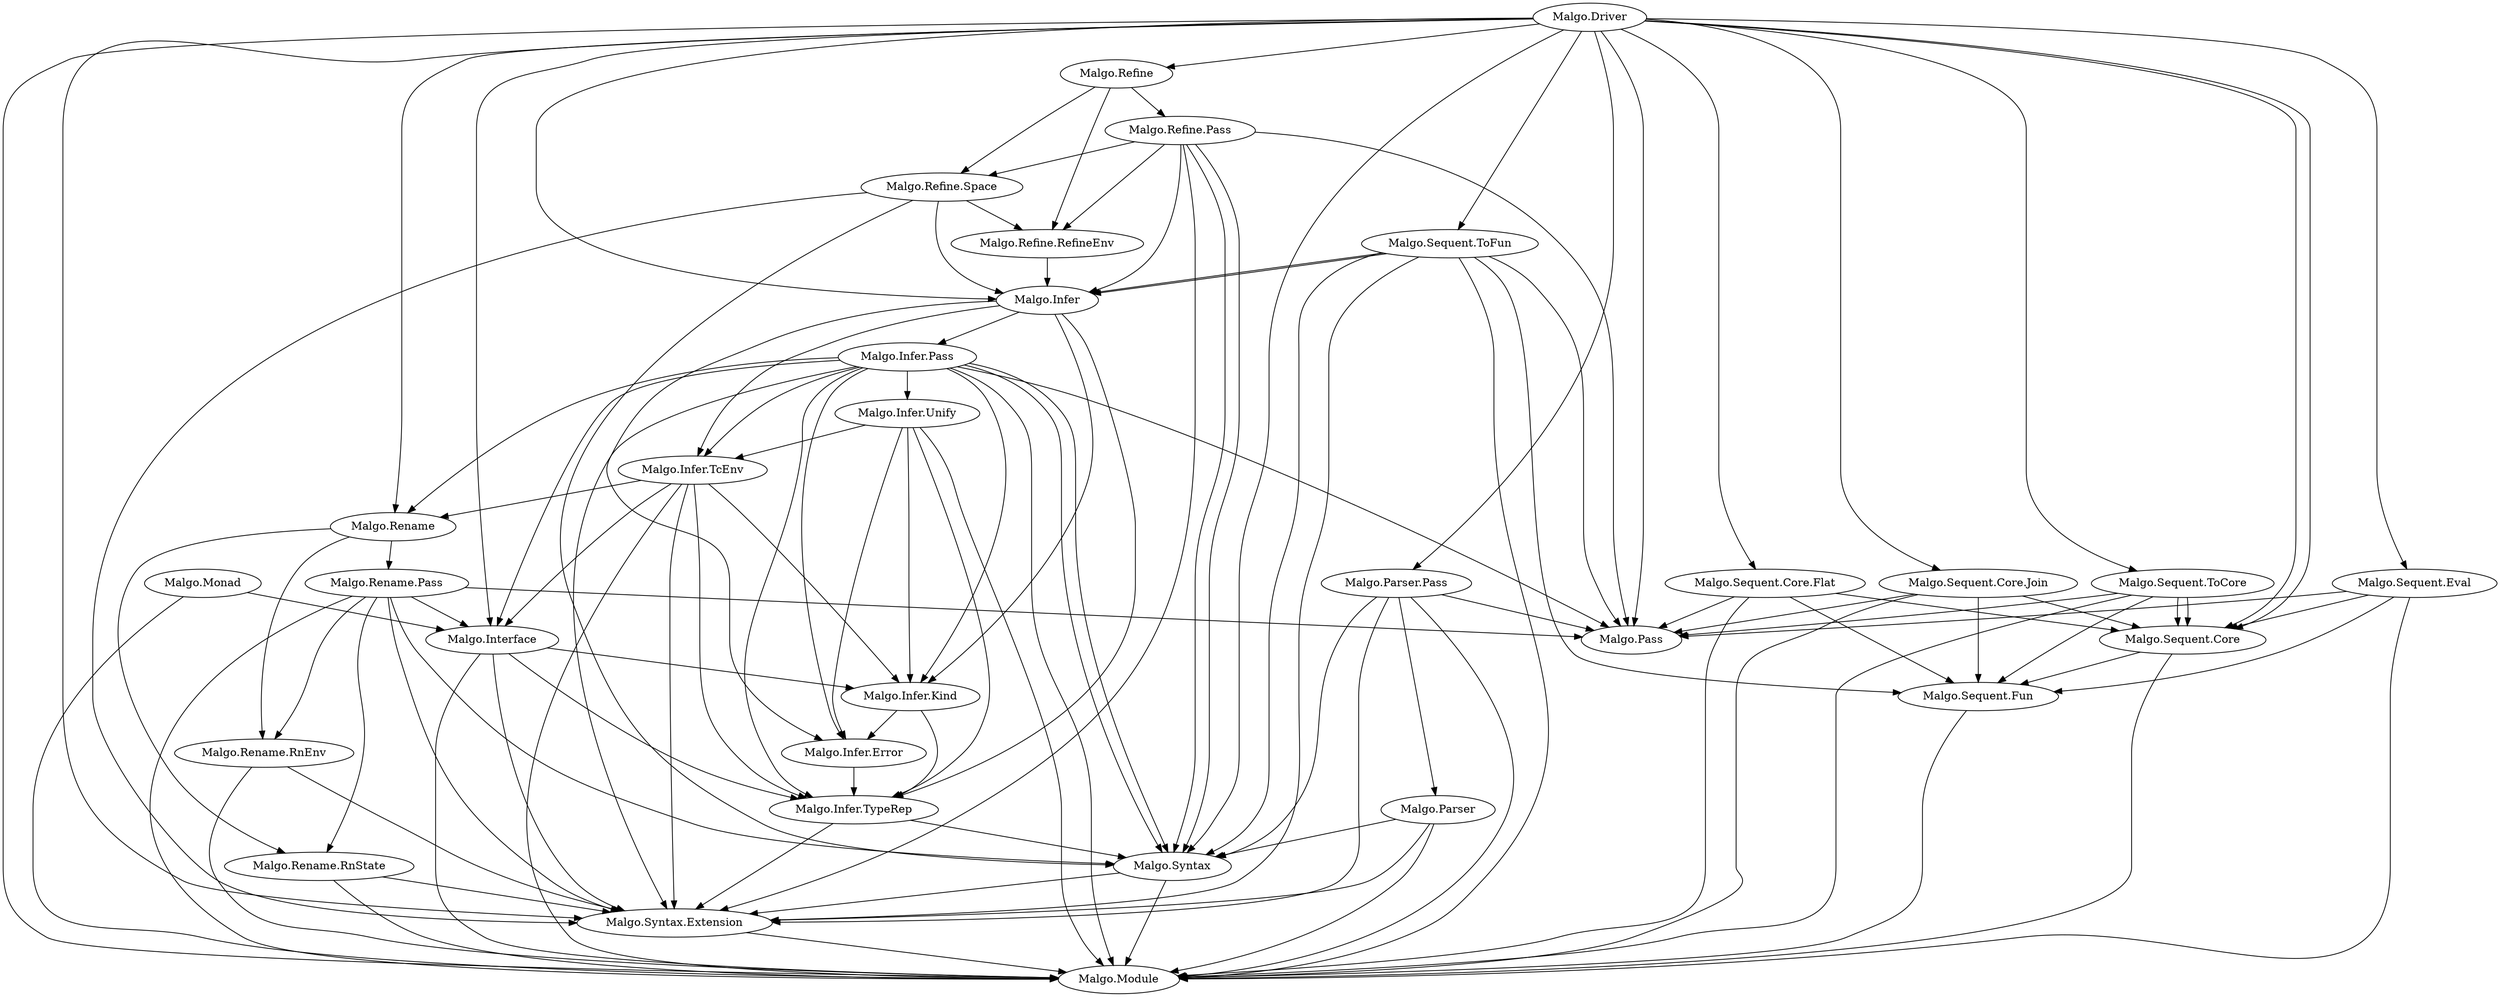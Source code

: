 digraph G {
    "Malgo.Driver" -> "Malgo.Infer";
    "Malgo.Driver" -> "Malgo.Interface";
    "Malgo.Driver" -> "Malgo.Module";
    "Malgo.Driver" -> "Malgo.Parser.Pass";
    "Malgo.Driver" -> "Malgo.Pass";
    "Malgo.Driver" -> "Malgo.Refine";
    "Malgo.Driver" -> "Malgo.Rename";
    "Malgo.Driver" -> "Malgo.Sequent.Core";
    "Malgo.Driver" -> "Malgo.Sequent.Core";
    "Malgo.Driver" -> "Malgo.Sequent.Core.Flat";
    "Malgo.Driver" -> "Malgo.Sequent.Core.Join";
    "Malgo.Driver" -> "Malgo.Sequent.Eval";
    "Malgo.Driver" -> "Malgo.Sequent.ToCore";
    "Malgo.Driver" -> "Malgo.Sequent.ToFun";
    "Malgo.Driver" -> "Malgo.Syntax";
    "Malgo.Driver" -> "Malgo.Syntax.Extension";
    "Malgo.Infer" -> "Malgo.Infer.Error";
    "Malgo.Infer" -> "Malgo.Infer.Kind";
    "Malgo.Infer" -> "Malgo.Infer.Pass";
    "Malgo.Infer" -> "Malgo.Infer.TcEnv";
    "Malgo.Infer" -> "Malgo.Infer.TypeRep";
    "Malgo.Infer.Error" -> "Malgo.Infer.TypeRep";
    "Malgo.Infer.Kind" -> "Malgo.Infer.Error";
    "Malgo.Infer.Kind" -> "Malgo.Infer.TypeRep";
    "Malgo.Infer.Pass" -> "Malgo.Infer.Error";
    "Malgo.Infer.Pass" -> "Malgo.Infer.Kind";
    "Malgo.Infer.Pass" -> "Malgo.Infer.TcEnv";
    "Malgo.Infer.Pass" -> "Malgo.Infer.TypeRep";
    "Malgo.Infer.Pass" -> "Malgo.Infer.Unify";
    "Malgo.Infer.Pass" -> "Malgo.Interface";
    "Malgo.Infer.Pass" -> "Malgo.Module";
    "Malgo.Infer.Pass" -> "Malgo.Pass";
    "Malgo.Infer.Pass" -> "Malgo.Rename";
    "Malgo.Infer.Pass" -> "Malgo.Syntax";
    "Malgo.Infer.Pass" -> "Malgo.Syntax";
    "Malgo.Infer.Pass" -> "Malgo.Syntax.Extension";
    "Malgo.Infer.TcEnv" -> "Malgo.Infer.Kind";
    "Malgo.Infer.TcEnv" -> "Malgo.Infer.TypeRep";
    "Malgo.Infer.TcEnv" -> "Malgo.Interface";
    "Malgo.Infer.TcEnv" -> "Malgo.Module";
    "Malgo.Infer.TcEnv" -> "Malgo.Rename";
    "Malgo.Infer.TcEnv" -> "Malgo.Syntax.Extension";
    "Malgo.Infer.TypeRep" -> "Malgo.Syntax";
    "Malgo.Infer.TypeRep" -> "Malgo.Syntax.Extension";
    "Malgo.Infer.Unify" -> "Malgo.Infer.Error";
    "Malgo.Infer.Unify" -> "Malgo.Infer.Kind";
    "Malgo.Infer.Unify" -> "Malgo.Infer.TcEnv";
    "Malgo.Infer.Unify" -> "Malgo.Infer.TypeRep";
    "Malgo.Infer.Unify" -> "Malgo.Module";
    "Malgo.Interface" -> "Malgo.Infer.Kind";
    "Malgo.Interface" -> "Malgo.Infer.TypeRep";
    "Malgo.Interface" -> "Malgo.Module";
    "Malgo.Interface" -> "Malgo.Syntax.Extension";
    "Malgo.Monad" -> "Malgo.Interface";
    "Malgo.Monad" -> "Malgo.Module";
    "Malgo.Parser" -> "Malgo.Module";
    "Malgo.Parser" -> "Malgo.Syntax";
    "Malgo.Parser" -> "Malgo.Syntax.Extension";
    "Malgo.Parser.Pass" -> "Malgo.Module";
    "Malgo.Parser.Pass" -> "Malgo.Parser";
    "Malgo.Parser.Pass" -> "Malgo.Pass";
    "Malgo.Parser.Pass" -> "Malgo.Syntax";
    "Malgo.Parser.Pass" -> "Malgo.Syntax.Extension";
    "Malgo.Refine" -> "Malgo.Refine.Pass";
    "Malgo.Refine" -> "Malgo.Refine.RefineEnv";
    "Malgo.Refine" -> "Malgo.Refine.Space";
    "Malgo.Refine.Pass" -> "Malgo.Infer";
    "Malgo.Refine.Pass" -> "Malgo.Pass";
    "Malgo.Refine.Pass" -> "Malgo.Refine.RefineEnv";
    "Malgo.Refine.Pass" -> "Malgo.Refine.Space";
    "Malgo.Refine.Pass" -> "Malgo.Syntax";
    "Malgo.Refine.Pass" -> "Malgo.Syntax";
    "Malgo.Refine.Pass" -> "Malgo.Syntax.Extension";
    "Malgo.Refine.RefineEnv" -> "Malgo.Infer";
    "Malgo.Refine.Space" -> "Malgo.Infer";
    "Malgo.Refine.Space" -> "Malgo.Refine.RefineEnv";
    "Malgo.Refine.Space" -> "Malgo.Syntax";
    "Malgo.Refine.Space" -> "Malgo.Syntax.Extension";
    "Malgo.Rename" -> "Malgo.Rename.Pass";
    "Malgo.Rename" -> "Malgo.Rename.RnEnv";
    "Malgo.Rename" -> "Malgo.Rename.RnState";
    "Malgo.Rename.Pass" -> "Malgo.Interface";
    "Malgo.Rename.Pass" -> "Malgo.Module";
    "Malgo.Rename.Pass" -> "Malgo.Pass";
    "Malgo.Rename.Pass" -> "Malgo.Rename.RnEnv";
    "Malgo.Rename.Pass" -> "Malgo.Rename.RnState";
    "Malgo.Rename.Pass" -> "Malgo.Syntax";
    "Malgo.Rename.Pass" -> "Malgo.Syntax.Extension";
    "Malgo.Rename.RnEnv" -> "Malgo.Module";
    "Malgo.Rename.RnEnv" -> "Malgo.Syntax.Extension";
    "Malgo.Rename.RnState" -> "Malgo.Module";
    "Malgo.Rename.RnState" -> "Malgo.Syntax.Extension";
    "Malgo.Sequent.Core" -> "Malgo.Module";
    "Malgo.Sequent.Core" -> "Malgo.Sequent.Fun";
    "Malgo.Sequent.Core.Flat" -> "Malgo.Module";
    "Malgo.Sequent.Core.Flat" -> "Malgo.Pass";
    "Malgo.Sequent.Core.Flat" -> "Malgo.Sequent.Core";
    "Malgo.Sequent.Core.Flat" -> "Malgo.Sequent.Fun";
    "Malgo.Sequent.Core.Join" -> "Malgo.Module";
    "Malgo.Sequent.Core.Join" -> "Malgo.Pass";
    "Malgo.Sequent.Core.Join" -> "Malgo.Sequent.Core";
    "Malgo.Sequent.Core.Join" -> "Malgo.Sequent.Fun";
    "Malgo.Sequent.Eval" -> "Malgo.Module";
    "Malgo.Sequent.Eval" -> "Malgo.Pass";
    "Malgo.Sequent.Eval" -> "Malgo.Sequent.Core";
    "Malgo.Sequent.Eval" -> "Malgo.Sequent.Fun";
    "Malgo.Sequent.Fun" -> "Malgo.Module";
    "Malgo.Sequent.ToCore" -> "Malgo.Module";
    "Malgo.Sequent.ToCore" -> "Malgo.Pass";
    "Malgo.Sequent.ToCore" -> "Malgo.Sequent.Core";
    "Malgo.Sequent.ToCore" -> "Malgo.Sequent.Core";
    "Malgo.Sequent.ToCore" -> "Malgo.Sequent.Fun";
    "Malgo.Sequent.ToFun" -> "Malgo.Infer";
    "Malgo.Sequent.ToFun" -> "Malgo.Infer";
    "Malgo.Sequent.ToFun" -> "Malgo.Module";
    "Malgo.Sequent.ToFun" -> "Malgo.Pass";
    "Malgo.Sequent.ToFun" -> "Malgo.Sequent.Fun";
    "Malgo.Sequent.ToFun" -> "Malgo.Syntax";
    "Malgo.Sequent.ToFun" -> "Malgo.Syntax.Extension";
    "Malgo.Syntax" -> "Malgo.Module";
    "Malgo.Syntax" -> "Malgo.Syntax.Extension";
    "Malgo.Syntax.Extension" -> "Malgo.Module";
}
